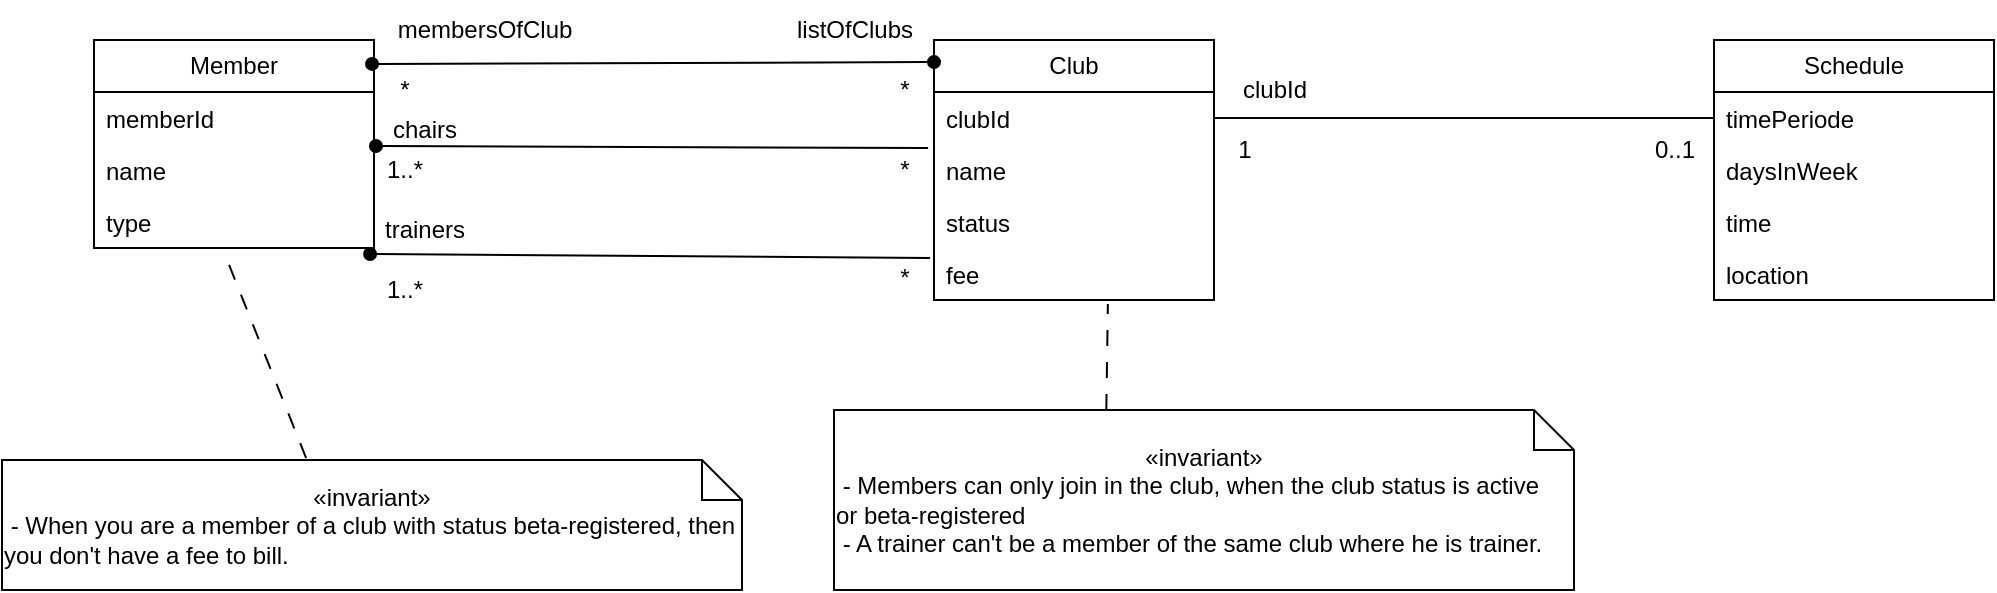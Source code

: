 <mxfile version="21.3.7" type="device">
  <diagram name="Seite-1" id="PuUvwu1YvjgNKgVuXKM4">
    <mxGraphModel dx="1434" dy="764" grid="1" gridSize="10" guides="1" tooltips="1" connect="1" arrows="1" fold="1" page="1" pageScale="1" pageWidth="827" pageHeight="1169" math="0" shadow="0">
      <root>
        <mxCell id="0" />
        <mxCell id="1" parent="0" />
        <mxCell id="9dghq6FsNL-RzNGUjoit-1" value="Member" style="swimlane;fontStyle=0;childLayout=stackLayout;horizontal=1;startSize=26;fillColor=none;horizontalStack=0;resizeParent=1;resizeParentMax=0;resizeLast=0;collapsible=1;marginBottom=0;whiteSpace=wrap;html=1;" parent="1" vertex="1">
          <mxGeometry x="90" y="90" width="140" height="104" as="geometry" />
        </mxCell>
        <mxCell id="9dghq6FsNL-RzNGUjoit-2" value="memberId" style="text;strokeColor=none;fillColor=none;align=left;verticalAlign=top;spacingLeft=4;spacingRight=4;overflow=hidden;rotatable=0;points=[[0,0.5],[1,0.5]];portConstraint=eastwest;whiteSpace=wrap;html=1;" parent="9dghq6FsNL-RzNGUjoit-1" vertex="1">
          <mxGeometry y="26" width="140" height="26" as="geometry" />
        </mxCell>
        <mxCell id="9dghq6FsNL-RzNGUjoit-3" value="name" style="text;strokeColor=none;fillColor=none;align=left;verticalAlign=top;spacingLeft=4;spacingRight=4;overflow=hidden;rotatable=0;points=[[0,0.5],[1,0.5]];portConstraint=eastwest;whiteSpace=wrap;html=1;" parent="9dghq6FsNL-RzNGUjoit-1" vertex="1">
          <mxGeometry y="52" width="140" height="26" as="geometry" />
        </mxCell>
        <mxCell id="9dghq6FsNL-RzNGUjoit-4" value="type" style="text;strokeColor=none;fillColor=none;align=left;verticalAlign=top;spacingLeft=4;spacingRight=4;overflow=hidden;rotatable=0;points=[[0,0.5],[1,0.5]];portConstraint=eastwest;whiteSpace=wrap;html=1;" parent="9dghq6FsNL-RzNGUjoit-1" vertex="1">
          <mxGeometry y="78" width="140" height="26" as="geometry" />
        </mxCell>
        <mxCell id="9dghq6FsNL-RzNGUjoit-5" value="Club" style="swimlane;fontStyle=0;childLayout=stackLayout;horizontal=1;startSize=26;fillColor=none;horizontalStack=0;resizeParent=1;resizeParentMax=0;resizeLast=0;collapsible=1;marginBottom=0;whiteSpace=wrap;html=1;" parent="1" vertex="1">
          <mxGeometry x="510" y="90" width="140" height="130" as="geometry" />
        </mxCell>
        <mxCell id="9dghq6FsNL-RzNGUjoit-6" value="clubId" style="text;strokeColor=none;fillColor=none;align=left;verticalAlign=top;spacingLeft=4;spacingRight=4;overflow=hidden;rotatable=0;points=[[0,0.5],[1,0.5]];portConstraint=eastwest;whiteSpace=wrap;html=1;" parent="9dghq6FsNL-RzNGUjoit-5" vertex="1">
          <mxGeometry y="26" width="140" height="26" as="geometry" />
        </mxCell>
        <mxCell id="9dghq6FsNL-RzNGUjoit-7" value="name" style="text;strokeColor=none;fillColor=none;align=left;verticalAlign=top;spacingLeft=4;spacingRight=4;overflow=hidden;rotatable=0;points=[[0,0.5],[1,0.5]];portConstraint=eastwest;whiteSpace=wrap;html=1;" parent="9dghq6FsNL-RzNGUjoit-5" vertex="1">
          <mxGeometry y="52" width="140" height="26" as="geometry" />
        </mxCell>
        <mxCell id="9dghq6FsNL-RzNGUjoit-8" value="status" style="text;strokeColor=none;fillColor=none;align=left;verticalAlign=top;spacingLeft=4;spacingRight=4;overflow=hidden;rotatable=0;points=[[0,0.5],[1,0.5]];portConstraint=eastwest;whiteSpace=wrap;html=1;" parent="9dghq6FsNL-RzNGUjoit-5" vertex="1">
          <mxGeometry y="78" width="140" height="26" as="geometry" />
        </mxCell>
        <mxCell id="9dghq6FsNL-RzNGUjoit-19" value="fee" style="text;strokeColor=none;fillColor=none;align=left;verticalAlign=top;spacingLeft=4;spacingRight=4;overflow=hidden;rotatable=0;points=[[0,0.5],[1,0.5]];portConstraint=eastwest;whiteSpace=wrap;html=1;" parent="9dghq6FsNL-RzNGUjoit-5" vertex="1">
          <mxGeometry y="104" width="140" height="26" as="geometry" />
        </mxCell>
        <mxCell id="9dghq6FsNL-RzNGUjoit-9" value="Schedule" style="swimlane;fontStyle=0;childLayout=stackLayout;horizontal=1;startSize=26;fillColor=none;horizontalStack=0;resizeParent=1;resizeParentMax=0;resizeLast=0;collapsible=1;marginBottom=0;whiteSpace=wrap;html=1;" parent="1" vertex="1">
          <mxGeometry x="900" y="90" width="140" height="130" as="geometry" />
        </mxCell>
        <mxCell id="9dghq6FsNL-RzNGUjoit-10" value="timePeriode" style="text;strokeColor=none;fillColor=none;align=left;verticalAlign=top;spacingLeft=4;spacingRight=4;overflow=hidden;rotatable=0;points=[[0,0.5],[1,0.5]];portConstraint=eastwest;whiteSpace=wrap;html=1;" parent="9dghq6FsNL-RzNGUjoit-9" vertex="1">
          <mxGeometry y="26" width="140" height="26" as="geometry" />
        </mxCell>
        <mxCell id="9dghq6FsNL-RzNGUjoit-11" value="daysInWeek" style="text;strokeColor=none;fillColor=none;align=left;verticalAlign=top;spacingLeft=4;spacingRight=4;overflow=hidden;rotatable=0;points=[[0,0.5],[1,0.5]];portConstraint=eastwest;whiteSpace=wrap;html=1;" parent="9dghq6FsNL-RzNGUjoit-9" vertex="1">
          <mxGeometry y="52" width="140" height="26" as="geometry" />
        </mxCell>
        <mxCell id="9dghq6FsNL-RzNGUjoit-12" value="time" style="text;strokeColor=none;fillColor=none;align=left;verticalAlign=top;spacingLeft=4;spacingRight=4;overflow=hidden;rotatable=0;points=[[0,0.5],[1,0.5]];portConstraint=eastwest;whiteSpace=wrap;html=1;" parent="9dghq6FsNL-RzNGUjoit-9" vertex="1">
          <mxGeometry y="78" width="140" height="26" as="geometry" />
        </mxCell>
        <mxCell id="9dghq6FsNL-RzNGUjoit-33" value="location" style="text;strokeColor=none;fillColor=none;align=left;verticalAlign=top;spacingLeft=4;spacingRight=4;overflow=hidden;rotatable=0;points=[[0,0.5],[1,0.5]];portConstraint=eastwest;whiteSpace=wrap;html=1;" parent="9dghq6FsNL-RzNGUjoit-9" vertex="1">
          <mxGeometry y="104" width="140" height="26" as="geometry" />
        </mxCell>
        <mxCell id="9dghq6FsNL-RzNGUjoit-17" value="" style="endArrow=oval;html=1;rounded=0;exitX=0.993;exitY=0.115;exitDx=0;exitDy=0;entryX=0;entryY=0.085;entryDx=0;entryDy=0;endFill=1;startArrow=oval;startFill=1;exitPerimeter=0;entryPerimeter=0;" parent="1" source="9dghq6FsNL-RzNGUjoit-1" target="9dghq6FsNL-RzNGUjoit-5" edge="1">
          <mxGeometry relative="1" as="geometry">
            <mxPoint x="232.94" y="105.976" as="sourcePoint" />
            <mxPoint x="507.06" y="108.94" as="targetPoint" />
          </mxGeometry>
        </mxCell>
        <mxCell id="9dghq6FsNL-RzNGUjoit-18" value="listOfClubs" style="text;html=1;align=center;verticalAlign=middle;resizable=0;points=[];autosize=1;strokeColor=none;fillColor=none;" parent="1" vertex="1">
          <mxGeometry x="430" y="70" width="80" height="30" as="geometry" />
        </mxCell>
        <mxCell id="9dghq6FsNL-RzNGUjoit-21" value="*" style="text;html=1;align=center;verticalAlign=middle;resizable=0;points=[];autosize=1;strokeColor=none;fillColor=none;" parent="1" vertex="1">
          <mxGeometry x="230" y="100" width="30" height="30" as="geometry" />
        </mxCell>
        <mxCell id="9dghq6FsNL-RzNGUjoit-22" value="*" style="text;html=1;align=center;verticalAlign=middle;resizable=0;points=[];autosize=1;strokeColor=none;fillColor=none;" parent="1" vertex="1">
          <mxGeometry x="480" y="100" width="30" height="30" as="geometry" />
        </mxCell>
        <mxCell id="9dghq6FsNL-RzNGUjoit-23" value="" style="endArrow=none;html=1;rounded=0;entryX=-0.014;entryY=0.192;entryDx=0;entryDy=0;startArrow=oval;startFill=1;exitX=0.986;exitY=1.115;exitDx=0;exitDy=0;exitPerimeter=0;entryPerimeter=0;" parent="1" source="9dghq6FsNL-RzNGUjoit-4" target="9dghq6FsNL-RzNGUjoit-19" edge="1">
          <mxGeometry relative="1" as="geometry">
            <mxPoint x="340" y="240" as="sourcePoint" />
            <mxPoint x="508.04" y="222.99" as="targetPoint" />
          </mxGeometry>
        </mxCell>
        <mxCell id="9dghq6FsNL-RzNGUjoit-24" value="trainers" style="text;html=1;align=center;verticalAlign=middle;resizable=0;points=[];autosize=1;strokeColor=none;fillColor=none;" parent="1" vertex="1">
          <mxGeometry x="225" y="170" width="60" height="30" as="geometry" />
        </mxCell>
        <mxCell id="9dghq6FsNL-RzNGUjoit-25" value="1..*" style="text;html=1;align=center;verticalAlign=middle;resizable=0;points=[];autosize=1;strokeColor=none;fillColor=none;" parent="1" vertex="1">
          <mxGeometry x="225" y="200" width="40" height="30" as="geometry" />
        </mxCell>
        <mxCell id="9dghq6FsNL-RzNGUjoit-26" value="*" style="text;html=1;align=center;verticalAlign=middle;resizable=0;points=[];autosize=1;strokeColor=none;fillColor=none;" parent="1" vertex="1">
          <mxGeometry x="480" y="194" width="30" height="30" as="geometry" />
        </mxCell>
        <mxCell id="9dghq6FsNL-RzNGUjoit-27" value="membersOfClub" style="text;html=1;align=center;verticalAlign=middle;resizable=0;points=[];autosize=1;strokeColor=none;fillColor=none;" parent="1" vertex="1">
          <mxGeometry x="230" y="70" width="110" height="30" as="geometry" />
        </mxCell>
        <mxCell id="9dghq6FsNL-RzNGUjoit-29" style="rounded=0;orthogonalLoop=1;jettySize=auto;html=1;exitX=0;exitY=0.5;exitDx=0;exitDy=0;entryX=1;entryY=0.5;entryDx=0;entryDy=0;endArrow=none;endFill=0;" parent="1" source="9dghq6FsNL-RzNGUjoit-10" target="9dghq6FsNL-RzNGUjoit-6" edge="1">
          <mxGeometry relative="1" as="geometry" />
        </mxCell>
        <mxCell id="9dghq6FsNL-RzNGUjoit-30" value="0..1" style="text;html=1;align=center;verticalAlign=middle;resizable=0;points=[];autosize=1;strokeColor=none;fillColor=none;" parent="1" vertex="1">
          <mxGeometry x="860" y="130" width="40" height="30" as="geometry" />
        </mxCell>
        <mxCell id="9dghq6FsNL-RzNGUjoit-31" value="1" style="text;html=1;align=center;verticalAlign=middle;resizable=0;points=[];autosize=1;strokeColor=none;fillColor=none;" parent="1" vertex="1">
          <mxGeometry x="650" y="130" width="30" height="30" as="geometry" />
        </mxCell>
        <mxCell id="9dghq6FsNL-RzNGUjoit-32" value="clubId" style="text;html=1;align=center;verticalAlign=middle;resizable=0;points=[];autosize=1;strokeColor=none;fillColor=none;" parent="1" vertex="1">
          <mxGeometry x="650" y="100" width="60" height="30" as="geometry" />
        </mxCell>
        <mxCell id="e8esufQxgk4ulArJOHBm-1" value="&lt;div style=&quot;&quot;&gt;&lt;span style=&quot;background-color: initial;&quot;&gt;«invariant»&lt;/span&gt;&lt;/div&gt;&lt;div style=&quot;text-align: left;&quot;&gt;&lt;span style=&quot;background-color: initial;&quot;&gt;&amp;nbsp;- Members can only join in the club, when the club status is active&amp;nbsp; &amp;nbsp; or beta-registered&lt;/span&gt;&lt;/div&gt;&lt;div style=&quot;text-align: left;&quot;&gt;&amp;nbsp;- A trainer can&#39;t be a member of the same club where he is trainer.&lt;/div&gt;" style="shape=note;size=20;whiteSpace=wrap;html=1;" vertex="1" parent="1">
          <mxGeometry x="460" y="275" width="370" height="90" as="geometry" />
        </mxCell>
        <mxCell id="e8esufQxgk4ulArJOHBm-3" style="rounded=0;orthogonalLoop=1;jettySize=auto;html=1;exitX=0.368;exitY=0;exitDx=0;exitDy=0;endArrow=none;endFill=0;exitPerimeter=0;entryX=0.621;entryY=1.077;entryDx=0;entryDy=0;entryPerimeter=0;dashed=1;dashPattern=8 8;" edge="1" parent="1" source="e8esufQxgk4ulArJOHBm-1" target="9dghq6FsNL-RzNGUjoit-19">
          <mxGeometry relative="1" as="geometry">
            <mxPoint x="480" y="335" as="sourcePoint" />
            <mxPoint x="650" y="260" as="targetPoint" />
          </mxGeometry>
        </mxCell>
        <mxCell id="e8esufQxgk4ulArJOHBm-4" value="&lt;div style=&quot;&quot;&gt;&lt;span style=&quot;background-color: initial;&quot;&gt;«invariant»&lt;/span&gt;&lt;/div&gt;&lt;div style=&quot;text-align: left;&quot;&gt;&lt;span style=&quot;background-color: initial;&quot;&gt;&amp;nbsp;-&amp;nbsp;&lt;/span&gt;&lt;span style=&quot;background-color: initial;&quot;&gt;When you are a member of a club with status beta-registered, then you don&#39;t have a fee to bill.&lt;/span&gt;&lt;/div&gt;" style="shape=note;size=20;whiteSpace=wrap;html=1;" vertex="1" parent="1">
          <mxGeometry x="44" y="300" width="370" height="65" as="geometry" />
        </mxCell>
        <mxCell id="e8esufQxgk4ulArJOHBm-5" style="rounded=0;orthogonalLoop=1;jettySize=auto;html=1;exitX=0.411;exitY=-0.015;exitDx=0;exitDy=0;endArrow=none;endFill=0;exitPerimeter=0;entryX=0.464;entryY=1.077;entryDx=0;entryDy=0;entryPerimeter=0;dashed=1;dashPattern=8 8;" edge="1" parent="1" source="e8esufQxgk4ulArJOHBm-4" target="9dghq6FsNL-RzNGUjoit-4">
          <mxGeometry relative="1" as="geometry">
            <mxPoint x="18" y="468" as="sourcePoint" />
            <mxPoint x="99.94" y="224.004" as="targetPoint" />
          </mxGeometry>
        </mxCell>
        <mxCell id="e8esufQxgk4ulArJOHBm-8" value="" style="endArrow=none;html=1;rounded=0;entryX=-0.021;entryY=0.077;entryDx=0;entryDy=0;startArrow=oval;startFill=1;entryPerimeter=0;exitX=1.007;exitY=0.038;exitDx=0;exitDy=0;exitPerimeter=0;" edge="1" parent="1" source="9dghq6FsNL-RzNGUjoit-3" target="9dghq6FsNL-RzNGUjoit-7">
          <mxGeometry relative="1" as="geometry">
            <mxPoint x="310" y="170" as="sourcePoint" />
            <mxPoint x="490" y="260" as="targetPoint" />
          </mxGeometry>
        </mxCell>
        <mxCell id="e8esufQxgk4ulArJOHBm-9" value="chairs" style="text;html=1;align=center;verticalAlign=middle;resizable=0;points=[];autosize=1;strokeColor=none;fillColor=none;" vertex="1" parent="1">
          <mxGeometry x="225" y="120" width="60" height="30" as="geometry" />
        </mxCell>
        <mxCell id="e8esufQxgk4ulArJOHBm-10" value="1..*" style="text;html=1;align=center;verticalAlign=middle;resizable=0;points=[];autosize=1;strokeColor=none;fillColor=none;" vertex="1" parent="1">
          <mxGeometry x="225" y="140" width="40" height="30" as="geometry" />
        </mxCell>
        <mxCell id="e8esufQxgk4ulArJOHBm-11" value="*" style="text;html=1;align=center;verticalAlign=middle;resizable=0;points=[];autosize=1;strokeColor=none;fillColor=none;" vertex="1" parent="1">
          <mxGeometry x="480" y="140" width="30" height="30" as="geometry" />
        </mxCell>
      </root>
    </mxGraphModel>
  </diagram>
</mxfile>
